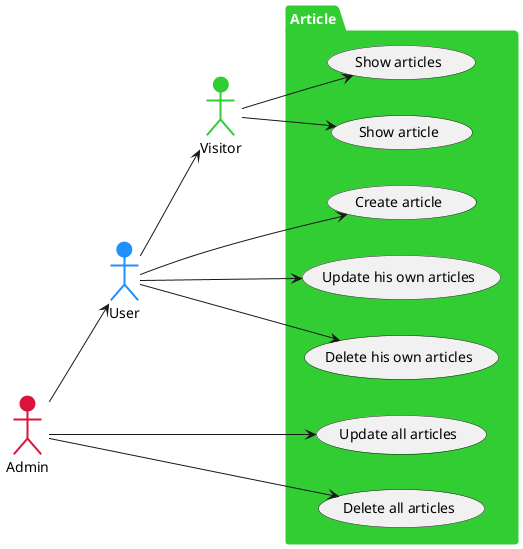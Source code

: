 @startuml
left to right direction
actor Visitor as visitor #limegreen;line:limegreen;line.bold;text:black
actor User as user #dodgerblue;line:dodgerblue;line.bold;text:black
actor Admin as admin #crimson;line:crimson;line.bold;text:black

package Article #limegreen;line:limegreen;line.bold;text:white {
  usecase "Show articles" as showArticles
  usecase "Show article" as showArticle

  usecase "Create article" as createArticle
  usecase "Update his own articles" as updateOwnArticle
  usecase "Delete his own articles" as deleteOwnArticle

  usecase "Update all articles" as updateAllArticle
  usecase "Delete all articles" as deleteAllArticle
}

visitor --> showArticles
visitor --> showArticle

user --> visitor

user --> createArticle
user --> updateOwnArticle
user --> deleteOwnArticle

admin --> user

admin --> updateAllArticle
admin --> deleteAllArticle
@enduml
